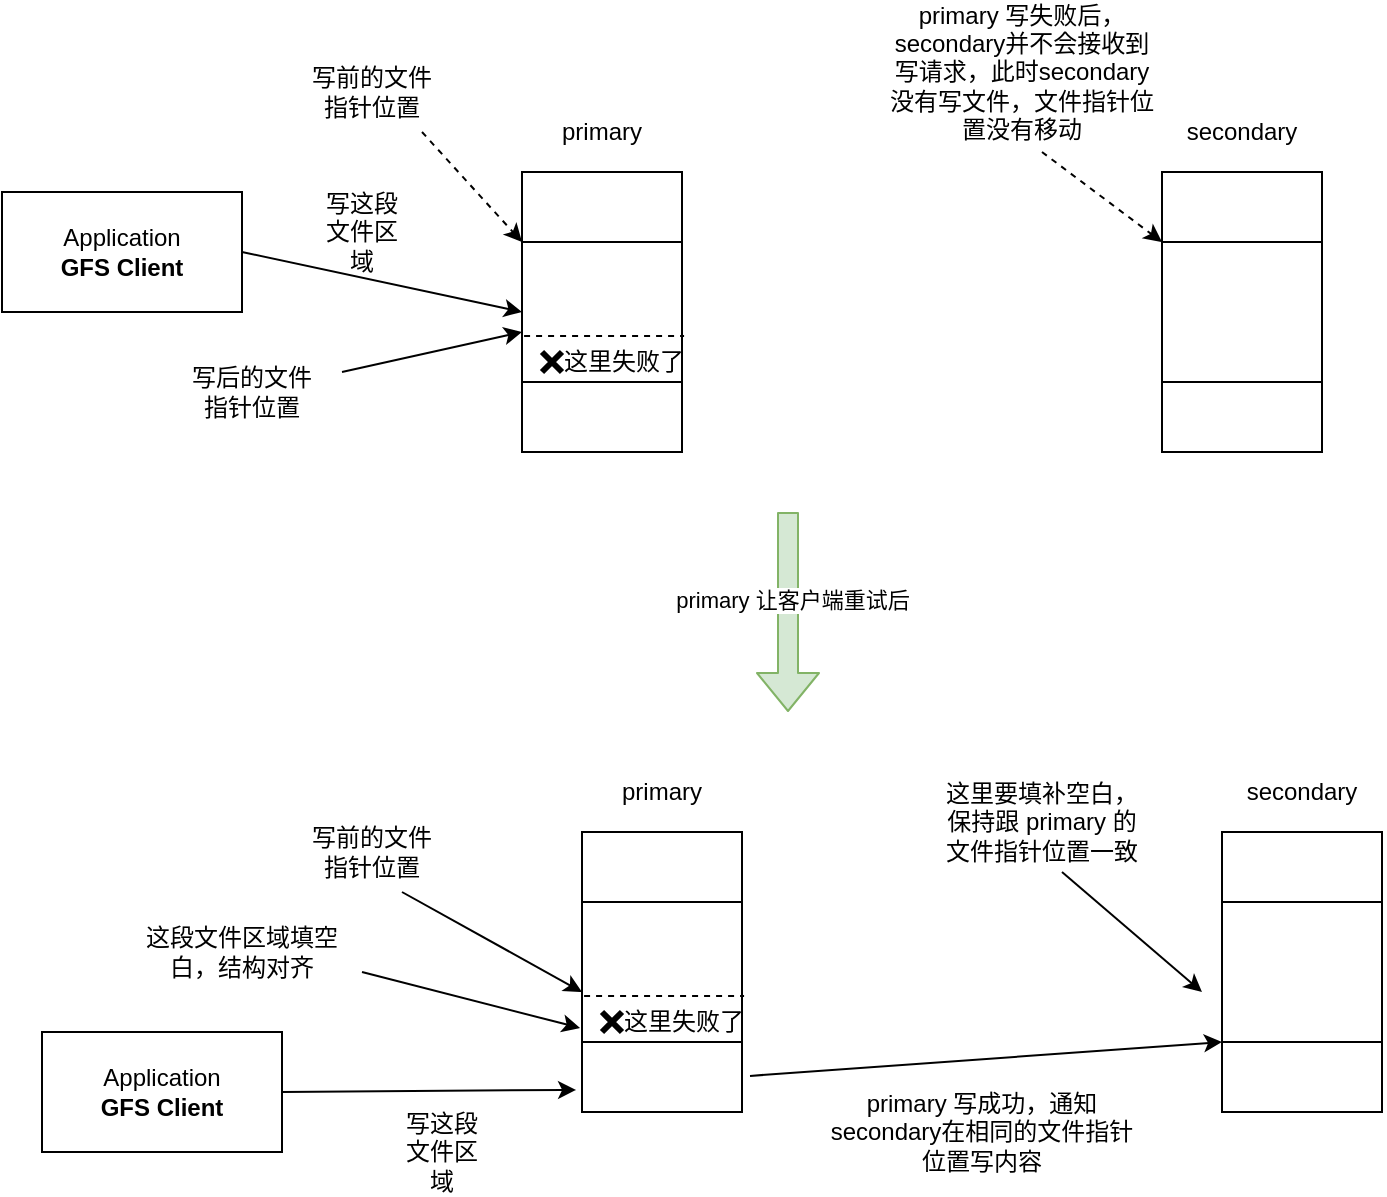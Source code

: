 <mxfile version="13.0.3" type="device"><diagram id="-MdHKLJeXv4wr5hChOZC" name="Page-1"><mxGraphModel dx="946" dy="624" grid="1" gridSize="10" guides="1" tooltips="1" connect="1" arrows="1" fold="1" page="1" pageScale="1" pageWidth="827" pageHeight="1169" math="0" shadow="0"><root><mxCell id="0"/><mxCell id="1" parent="0"/><mxCell id="vBAbRc7ppoI618po2RFz-1" value="" style="rounded=0;whiteSpace=wrap;html=1;" vertex="1" parent="1"><mxGeometry x="280" y="140" width="80" height="140" as="geometry"/></mxCell><mxCell id="vBAbRc7ppoI618po2RFz-2" value="Application&lt;br&gt;&lt;b&gt;GFS Client&lt;/b&gt;" style="rounded=0;whiteSpace=wrap;html=1;" vertex="1" parent="1"><mxGeometry x="20" y="150" width="120" height="60" as="geometry"/></mxCell><mxCell id="vBAbRc7ppoI618po2RFz-3" value="" style="endArrow=none;html=1;exitX=0;exitY=0.25;exitDx=0;exitDy=0;entryX=1;entryY=0.25;entryDx=0;entryDy=0;" edge="1" parent="1" source="vBAbRc7ppoI618po2RFz-1" target="vBAbRc7ppoI618po2RFz-1"><mxGeometry width="50" height="50" relative="1" as="geometry"><mxPoint x="310" y="230" as="sourcePoint"/><mxPoint x="360" y="180" as="targetPoint"/></mxGeometry></mxCell><mxCell id="vBAbRc7ppoI618po2RFz-4" value="" style="endArrow=none;html=1;exitX=0;exitY=0.75;exitDx=0;exitDy=0;entryX=1;entryY=0.75;entryDx=0;entryDy=0;" edge="1" parent="1" source="vBAbRc7ppoI618po2RFz-1" target="vBAbRc7ppoI618po2RFz-1"><mxGeometry width="50" height="50" relative="1" as="geometry"><mxPoint x="390" y="350" as="sourcePoint"/><mxPoint x="440" y="300" as="targetPoint"/></mxGeometry></mxCell><mxCell id="vBAbRc7ppoI618po2RFz-5" value="" style="endArrow=classic;html=1;entryX=0;entryY=0.5;entryDx=0;entryDy=0;exitX=1;exitY=0.5;exitDx=0;exitDy=0;" edge="1" parent="1" source="vBAbRc7ppoI618po2RFz-2" target="vBAbRc7ppoI618po2RFz-1"><mxGeometry width="50" height="50" relative="1" as="geometry"><mxPoint x="160" y="180" as="sourcePoint"/><mxPoint x="220" y="195" as="targetPoint"/></mxGeometry></mxCell><mxCell id="vBAbRc7ppoI618po2RFz-7" value="写这段文件区域" style="text;html=1;strokeColor=none;fillColor=none;align=center;verticalAlign=middle;whiteSpace=wrap;rounded=0;" vertex="1" parent="1"><mxGeometry x="180" y="160" width="40" height="20" as="geometry"/></mxCell><mxCell id="vBAbRc7ppoI618po2RFz-8" value="primary" style="text;html=1;strokeColor=none;fillColor=none;align=center;verticalAlign=middle;whiteSpace=wrap;rounded=0;" vertex="1" parent="1"><mxGeometry x="300" y="110" width="40" height="20" as="geometry"/></mxCell><mxCell id="vBAbRc7ppoI618po2RFz-9" value="" style="rounded=0;whiteSpace=wrap;html=1;" vertex="1" parent="1"><mxGeometry x="600" y="140" width="80" height="140" as="geometry"/></mxCell><mxCell id="vBAbRc7ppoI618po2RFz-10" value="" style="endArrow=none;html=1;exitX=0;exitY=0.25;exitDx=0;exitDy=0;entryX=1;entryY=0.25;entryDx=0;entryDy=0;" edge="1" parent="1" source="vBAbRc7ppoI618po2RFz-9" target="vBAbRc7ppoI618po2RFz-9"><mxGeometry width="50" height="50" relative="1" as="geometry"><mxPoint x="500" y="230" as="sourcePoint"/><mxPoint x="550" y="180" as="targetPoint"/></mxGeometry></mxCell><mxCell id="vBAbRc7ppoI618po2RFz-11" value="" style="endArrow=none;html=1;exitX=0;exitY=0.75;exitDx=0;exitDy=0;entryX=1;entryY=0.75;entryDx=0;entryDy=0;" edge="1" parent="1" source="vBAbRc7ppoI618po2RFz-9" target="vBAbRc7ppoI618po2RFz-9"><mxGeometry width="50" height="50" relative="1" as="geometry"><mxPoint x="580" y="350" as="sourcePoint"/><mxPoint x="630" y="300" as="targetPoint"/></mxGeometry></mxCell><mxCell id="vBAbRc7ppoI618po2RFz-15" value="secondary" style="text;html=1;strokeColor=none;fillColor=none;align=center;verticalAlign=middle;whiteSpace=wrap;rounded=0;" vertex="1" parent="1"><mxGeometry x="620" y="110" width="40" height="20" as="geometry"/></mxCell><mxCell id="vBAbRc7ppoI618po2RFz-17" value="" style="endArrow=none;dashed=1;html=1;exitX=0.013;exitY=0.586;exitDx=0;exitDy=0;exitPerimeter=0;entryX=1.013;entryY=0.586;entryDx=0;entryDy=0;entryPerimeter=0;" edge="1" parent="1" source="vBAbRc7ppoI618po2RFz-1" target="vBAbRc7ppoI618po2RFz-1"><mxGeometry width="50" height="50" relative="1" as="geometry"><mxPoint x="390" y="350" as="sourcePoint"/><mxPoint x="360" y="225" as="targetPoint"/></mxGeometry></mxCell><mxCell id="vBAbRc7ppoI618po2RFz-19" value="" style="shape=umlDestroy;whiteSpace=wrap;html=1;strokeWidth=3;" vertex="1" parent="1"><mxGeometry x="290" y="230" width="10" height="10" as="geometry"/></mxCell><mxCell id="vBAbRc7ppoI618po2RFz-20" value="这里失败了" style="text;html=1;strokeColor=none;fillColor=none;align=center;verticalAlign=middle;whiteSpace=wrap;rounded=0;" vertex="1" parent="1"><mxGeometry x="296" y="225" width="70" height="20" as="geometry"/></mxCell><mxCell id="vBAbRc7ppoI618po2RFz-21" value="primary 写失败后，secondary并不会接收到写请求，此时secondary没有写文件，文件指针位置没有移动" style="text;html=1;strokeColor=none;fillColor=none;align=center;verticalAlign=middle;whiteSpace=wrap;rounded=0;" vertex="1" parent="1"><mxGeometry x="460" y="80" width="140" height="20" as="geometry"/></mxCell><mxCell id="vBAbRc7ppoI618po2RFz-22" value="" style="endArrow=classic;html=1;" edge="1" parent="1"><mxGeometry width="50" height="50" relative="1" as="geometry"><mxPoint x="190" y="240" as="sourcePoint"/><mxPoint x="280" y="220" as="targetPoint"/></mxGeometry></mxCell><mxCell id="vBAbRc7ppoI618po2RFz-23" value="" style="endArrow=classic;html=1;entryX=0;entryY=0.25;entryDx=0;entryDy=0;dashed=1;" edge="1" parent="1" target="vBAbRc7ppoI618po2RFz-1"><mxGeometry width="50" height="50" relative="1" as="geometry"><mxPoint x="230" y="120" as="sourcePoint"/><mxPoint x="250" y="60" as="targetPoint"/></mxGeometry></mxCell><mxCell id="vBAbRc7ppoI618po2RFz-24" value="写前的文件指针位置" style="text;html=1;strokeColor=none;fillColor=none;align=center;verticalAlign=middle;whiteSpace=wrap;rounded=0;" vertex="1" parent="1"><mxGeometry x="170" y="90" width="70" height="20" as="geometry"/></mxCell><mxCell id="vBAbRc7ppoI618po2RFz-25" value="写后的文件指针位置" style="text;html=1;strokeColor=none;fillColor=none;align=center;verticalAlign=middle;whiteSpace=wrap;rounded=0;" vertex="1" parent="1"><mxGeometry x="110" y="240" width="70" height="20" as="geometry"/></mxCell><mxCell id="vBAbRc7ppoI618po2RFz-26" value="" style="endArrow=classic;html=1;dashed=1;entryX=0;entryY=0.25;entryDx=0;entryDy=0;" edge="1" parent="1" target="vBAbRc7ppoI618po2RFz-9"><mxGeometry width="50" height="50" relative="1" as="geometry"><mxPoint x="540" y="130" as="sourcePoint"/><mxPoint x="440" y="300" as="targetPoint"/></mxGeometry></mxCell><mxCell id="vBAbRc7ppoI618po2RFz-27" value="" style="shape=flexArrow;endArrow=classic;html=1;fillColor=#d5e8d4;strokeColor=#82b366;" edge="1" parent="1"><mxGeometry width="50" height="50" relative="1" as="geometry"><mxPoint x="413" y="310" as="sourcePoint"/><mxPoint x="413" y="410" as="targetPoint"/></mxGeometry></mxCell><mxCell id="vBAbRc7ppoI618po2RFz-28" value="primary 让客户端重试后" style="edgeLabel;html=1;align=center;verticalAlign=middle;resizable=0;points=[];" vertex="1" connectable="0" parent="vBAbRc7ppoI618po2RFz-27"><mxGeometry x="-0.133" y="2" relative="1" as="geometry"><mxPoint as="offset"/></mxGeometry></mxCell><mxCell id="vBAbRc7ppoI618po2RFz-29" value="" style="rounded=0;whiteSpace=wrap;html=1;" vertex="1" parent="1"><mxGeometry x="310" y="470" width="80" height="140" as="geometry"/></mxCell><mxCell id="vBAbRc7ppoI618po2RFz-30" value="Application&lt;br&gt;&lt;b&gt;GFS Client&lt;/b&gt;" style="rounded=0;whiteSpace=wrap;html=1;" vertex="1" parent="1"><mxGeometry x="40" y="570" width="120" height="60" as="geometry"/></mxCell><mxCell id="vBAbRc7ppoI618po2RFz-31" value="" style="endArrow=none;html=1;exitX=0;exitY=0.25;exitDx=0;exitDy=0;entryX=1;entryY=0.25;entryDx=0;entryDy=0;" edge="1" parent="1" source="vBAbRc7ppoI618po2RFz-29" target="vBAbRc7ppoI618po2RFz-29"><mxGeometry width="50" height="50" relative="1" as="geometry"><mxPoint x="340" y="560" as="sourcePoint"/><mxPoint x="390" y="510" as="targetPoint"/></mxGeometry></mxCell><mxCell id="vBAbRc7ppoI618po2RFz-32" value="" style="endArrow=none;html=1;exitX=0;exitY=0.75;exitDx=0;exitDy=0;entryX=1;entryY=0.75;entryDx=0;entryDy=0;" edge="1" parent="1" source="vBAbRc7ppoI618po2RFz-29" target="vBAbRc7ppoI618po2RFz-29"><mxGeometry width="50" height="50" relative="1" as="geometry"><mxPoint x="420" y="680" as="sourcePoint"/><mxPoint x="470" y="630" as="targetPoint"/></mxGeometry></mxCell><mxCell id="vBAbRc7ppoI618po2RFz-33" value="" style="endArrow=classic;html=1;entryX=-0.037;entryY=0.921;entryDx=0;entryDy=0;exitX=1;exitY=0.5;exitDx=0;exitDy=0;entryPerimeter=0;" edge="1" parent="1" source="vBAbRc7ppoI618po2RFz-30" target="vBAbRc7ppoI618po2RFz-29"><mxGeometry width="50" height="50" relative="1" as="geometry"><mxPoint x="190" y="510" as="sourcePoint"/><mxPoint x="250" y="525" as="targetPoint"/></mxGeometry></mxCell><mxCell id="vBAbRc7ppoI618po2RFz-34" value="写这段文件区域" style="text;html=1;strokeColor=none;fillColor=none;align=center;verticalAlign=middle;whiteSpace=wrap;rounded=0;" vertex="1" parent="1"><mxGeometry x="220" y="620" width="40" height="20" as="geometry"/></mxCell><mxCell id="vBAbRc7ppoI618po2RFz-35" value="primary" style="text;html=1;strokeColor=none;fillColor=none;align=center;verticalAlign=middle;whiteSpace=wrap;rounded=0;" vertex="1" parent="1"><mxGeometry x="330" y="440" width="40" height="20" as="geometry"/></mxCell><mxCell id="vBAbRc7ppoI618po2RFz-36" value="" style="rounded=0;whiteSpace=wrap;html=1;" vertex="1" parent="1"><mxGeometry x="630" y="470" width="80" height="140" as="geometry"/></mxCell><mxCell id="vBAbRc7ppoI618po2RFz-37" value="" style="endArrow=none;html=1;exitX=0;exitY=0.25;exitDx=0;exitDy=0;entryX=1;entryY=0.25;entryDx=0;entryDy=0;" edge="1" parent="1" source="vBAbRc7ppoI618po2RFz-36" target="vBAbRc7ppoI618po2RFz-36"><mxGeometry width="50" height="50" relative="1" as="geometry"><mxPoint x="530" y="560" as="sourcePoint"/><mxPoint x="580" y="510" as="targetPoint"/></mxGeometry></mxCell><mxCell id="vBAbRc7ppoI618po2RFz-38" value="" style="endArrow=none;html=1;exitX=0;exitY=0.75;exitDx=0;exitDy=0;entryX=1;entryY=0.75;entryDx=0;entryDy=0;" edge="1" parent="1" source="vBAbRc7ppoI618po2RFz-36" target="vBAbRc7ppoI618po2RFz-36"><mxGeometry width="50" height="50" relative="1" as="geometry"><mxPoint x="610" y="680" as="sourcePoint"/><mxPoint x="660" y="630" as="targetPoint"/></mxGeometry></mxCell><mxCell id="vBAbRc7ppoI618po2RFz-39" value="secondary" style="text;html=1;strokeColor=none;fillColor=none;align=center;verticalAlign=middle;whiteSpace=wrap;rounded=0;" vertex="1" parent="1"><mxGeometry x="650" y="440" width="40" height="20" as="geometry"/></mxCell><mxCell id="vBAbRc7ppoI618po2RFz-40" value="" style="endArrow=none;dashed=1;html=1;exitX=0.013;exitY=0.586;exitDx=0;exitDy=0;exitPerimeter=0;entryX=1.013;entryY=0.586;entryDx=0;entryDy=0;entryPerimeter=0;" edge="1" parent="1" source="vBAbRc7ppoI618po2RFz-29" target="vBAbRc7ppoI618po2RFz-29"><mxGeometry width="50" height="50" relative="1" as="geometry"><mxPoint x="420" y="680" as="sourcePoint"/><mxPoint x="390" y="555" as="targetPoint"/></mxGeometry></mxCell><mxCell id="vBAbRc7ppoI618po2RFz-41" value="" style="shape=umlDestroy;whiteSpace=wrap;html=1;strokeWidth=3;" vertex="1" parent="1"><mxGeometry x="320" y="560" width="10" height="10" as="geometry"/></mxCell><mxCell id="vBAbRc7ppoI618po2RFz-42" value="这里失败了" style="text;html=1;strokeColor=none;fillColor=none;align=center;verticalAlign=middle;whiteSpace=wrap;rounded=0;" vertex="1" parent="1"><mxGeometry x="326" y="555" width="70" height="20" as="geometry"/></mxCell><mxCell id="vBAbRc7ppoI618po2RFz-44" value="" style="endArrow=classic;html=1;" edge="1" parent="1"><mxGeometry width="50" height="50" relative="1" as="geometry"><mxPoint x="220" y="500" as="sourcePoint"/><mxPoint x="310" y="550" as="targetPoint"/></mxGeometry></mxCell><mxCell id="vBAbRc7ppoI618po2RFz-47" value="写前的文件指针位置" style="text;html=1;strokeColor=none;fillColor=none;align=center;verticalAlign=middle;whiteSpace=wrap;rounded=0;" vertex="1" parent="1"><mxGeometry x="170" y="470" width="70" height="20" as="geometry"/></mxCell><mxCell id="vBAbRc7ppoI618po2RFz-50" value="" style="endArrow=classic;html=1;fillColor=#ffffff;entryX=-0.012;entryY=0.7;entryDx=0;entryDy=0;entryPerimeter=0;" edge="1" parent="1" target="vBAbRc7ppoI618po2RFz-29"><mxGeometry width="50" height="50" relative="1" as="geometry"><mxPoint x="200" y="540" as="sourcePoint"/><mxPoint x="300" y="570" as="targetPoint"/></mxGeometry></mxCell><mxCell id="vBAbRc7ppoI618po2RFz-51" value="这段文件区域填空白，结构对齐" style="text;html=1;strokeColor=none;fillColor=none;align=center;verticalAlign=middle;whiteSpace=wrap;rounded=0;" vertex="1" parent="1"><mxGeometry x="90" y="520" width="100" height="20" as="geometry"/></mxCell><mxCell id="vBAbRc7ppoI618po2RFz-52" value="" style="endArrow=classic;html=1;fillColor=#ffffff;entryX=0;entryY=0.75;entryDx=0;entryDy=0;exitX=1.05;exitY=0.871;exitDx=0;exitDy=0;exitPerimeter=0;" edge="1" parent="1" source="vBAbRc7ppoI618po2RFz-29" target="vBAbRc7ppoI618po2RFz-36"><mxGeometry width="50" height="50" relative="1" as="geometry"><mxPoint x="400" y="590" as="sourcePoint"/><mxPoint x="620" y="570" as="targetPoint"/></mxGeometry></mxCell><mxCell id="vBAbRc7ppoI618po2RFz-54" value="primary 写成功，通知 secondary在相同的文件指针位置写内容" style="text;html=1;strokeColor=none;fillColor=none;align=center;verticalAlign=middle;whiteSpace=wrap;rounded=0;" vertex="1" parent="1"><mxGeometry x="430" y="610" width="160" height="20" as="geometry"/></mxCell><mxCell id="vBAbRc7ppoI618po2RFz-56" value="" style="endArrow=classic;html=1;fillColor=#ffffff;" edge="1" parent="1"><mxGeometry width="50" height="50" relative="1" as="geometry"><mxPoint x="550" y="490" as="sourcePoint"/><mxPoint x="620" y="550" as="targetPoint"/></mxGeometry></mxCell><mxCell id="vBAbRc7ppoI618po2RFz-58" value="这里要填补空白，保持跟 primary 的文件指针位置一致" style="text;html=1;strokeColor=none;fillColor=none;align=center;verticalAlign=middle;whiteSpace=wrap;rounded=0;" vertex="1" parent="1"><mxGeometry x="490" y="455" width="100" height="20" as="geometry"/></mxCell></root></mxGraphModel></diagram></mxfile>